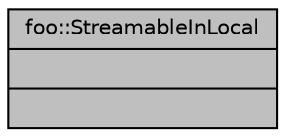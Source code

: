 digraph "foo::StreamableInLocal"
{
 // LATEX_PDF_SIZE
  bgcolor="transparent";
  edge [fontname="Helvetica",fontsize="10",labelfontname="Helvetica",labelfontsize="10"];
  node [fontname="Helvetica",fontsize="10",shape=record];
  Node1 [label="{foo::StreamableInLocal\n||}",height=0.2,width=0.4,color="black", fillcolor="grey75", style="filled", fontcolor="black",tooltip=" "];
}
